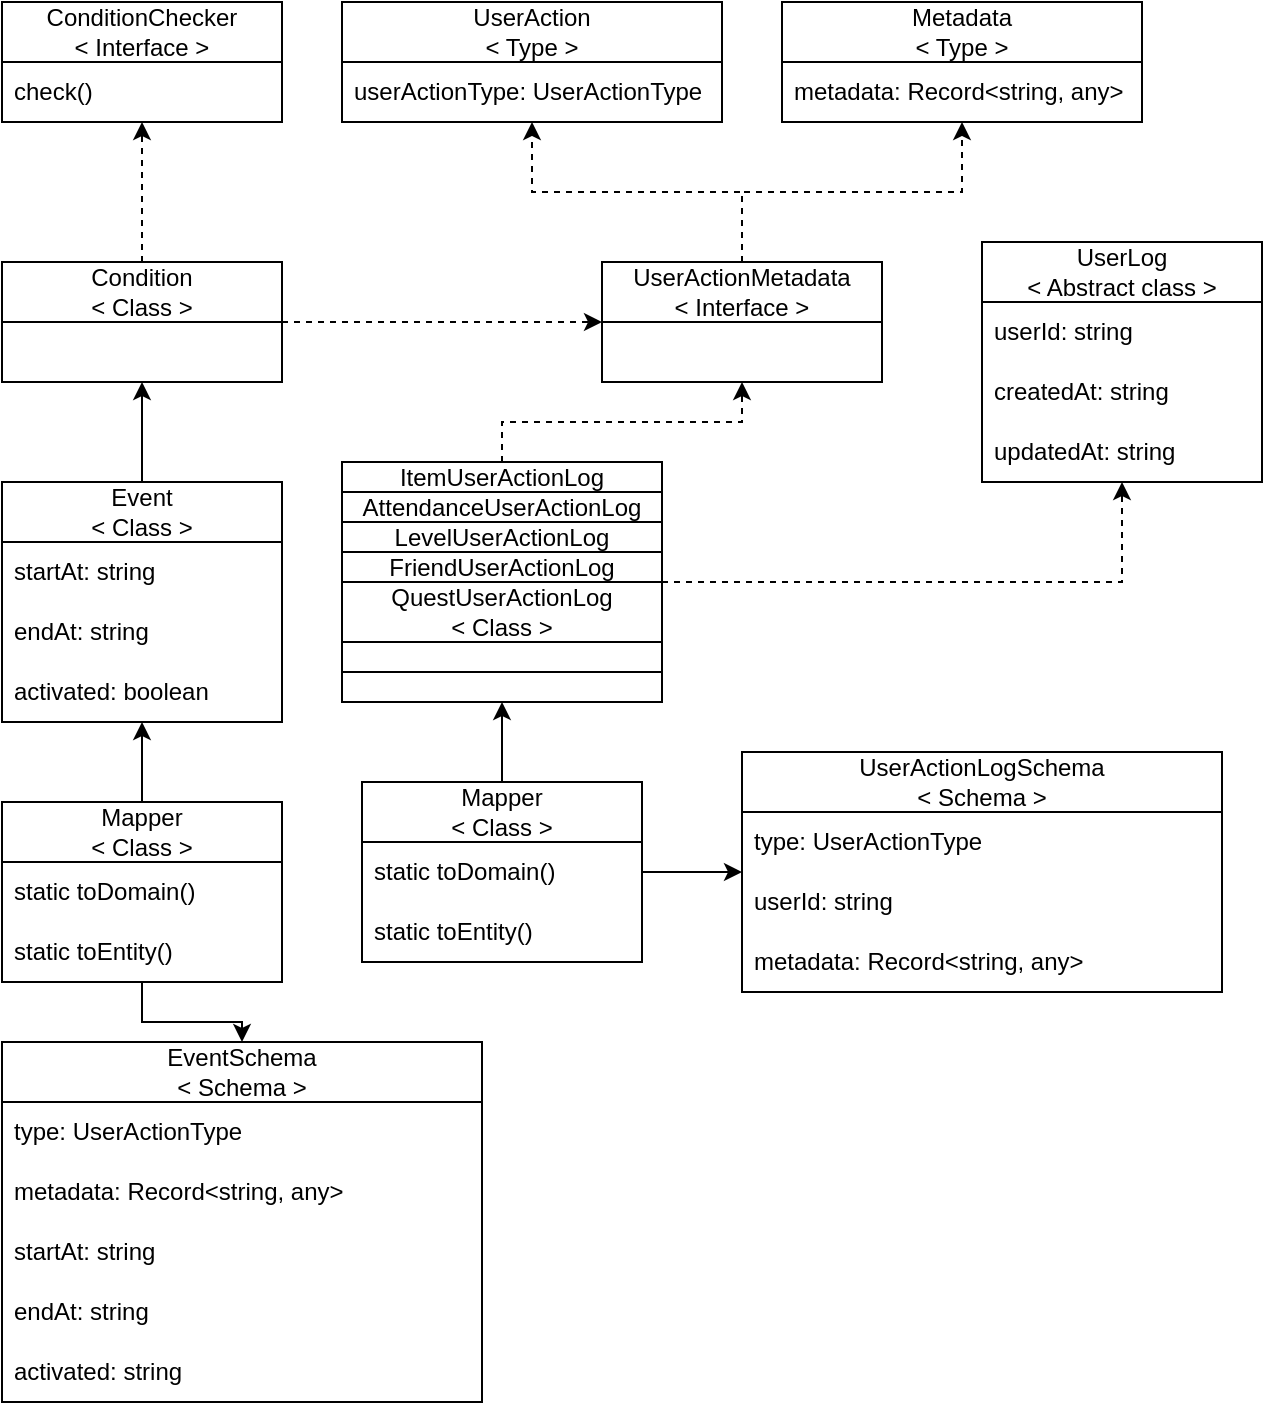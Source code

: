 <mxfile version="27.0.5">
  <diagram id="C5RBs43oDa-KdzZeNtuy" name="Page-1">
    <mxGraphModel dx="1183" dy="776" grid="1" gridSize="10" guides="1" tooltips="1" connect="1" arrows="1" fold="1" page="1" pageScale="1" pageWidth="827" pageHeight="1169" math="0" shadow="0">
      <root>
        <mxCell id="WIyWlLk6GJQsqaUBKTNV-0" />
        <mxCell id="WIyWlLk6GJQsqaUBKTNV-1" parent="WIyWlLk6GJQsqaUBKTNV-0" />
        <mxCell id="ZpBUjElCxxWPWs5gjXq1-1" value="ConditionChecker&lt;div&gt;&amp;lt; Interface &amp;gt;&lt;/div&gt;" style="swimlane;fontStyle=0;childLayout=stackLayout;horizontal=1;startSize=30;horizontalStack=0;resizeParent=1;resizeParentMax=0;resizeLast=0;collapsible=1;marginBottom=0;whiteSpace=wrap;html=1;" vertex="1" parent="WIyWlLk6GJQsqaUBKTNV-1">
          <mxGeometry x="120" y="160" width="140" height="60" as="geometry" />
        </mxCell>
        <mxCell id="ZpBUjElCxxWPWs5gjXq1-2" value="check()" style="text;strokeColor=none;fillColor=none;align=left;verticalAlign=middle;spacingLeft=4;spacingRight=4;overflow=hidden;points=[[0,0.5],[1,0.5]];portConstraint=eastwest;rotatable=0;whiteSpace=wrap;html=1;" vertex="1" parent="ZpBUjElCxxWPWs5gjXq1-1">
          <mxGeometry y="30" width="140" height="30" as="geometry" />
        </mxCell>
        <mxCell id="ZpBUjElCxxWPWs5gjXq1-6" value="UserAction&lt;div&gt;&amp;lt; Type &amp;gt;&lt;/div&gt;" style="swimlane;fontStyle=0;childLayout=stackLayout;horizontal=1;startSize=30;horizontalStack=0;resizeParent=1;resizeParentMax=0;resizeLast=0;collapsible=1;marginBottom=0;whiteSpace=wrap;html=1;" vertex="1" parent="WIyWlLk6GJQsqaUBKTNV-1">
          <mxGeometry x="290" y="160" width="190" height="60" as="geometry" />
        </mxCell>
        <mxCell id="ZpBUjElCxxWPWs5gjXq1-7" value="userActionType: UserActionType" style="text;strokeColor=none;fillColor=none;align=left;verticalAlign=middle;spacingLeft=4;spacingRight=4;overflow=hidden;points=[[0,0.5],[1,0.5]];portConstraint=eastwest;rotatable=0;whiteSpace=wrap;html=1;" vertex="1" parent="ZpBUjElCxxWPWs5gjXq1-6">
          <mxGeometry y="30" width="190" height="30" as="geometry" />
        </mxCell>
        <mxCell id="ZpBUjElCxxWPWs5gjXq1-11" value="Metadata&lt;div&gt;&amp;lt; Type &amp;gt;&lt;/div&gt;" style="swimlane;fontStyle=0;childLayout=stackLayout;horizontal=1;startSize=30;horizontalStack=0;resizeParent=1;resizeParentMax=0;resizeLast=0;collapsible=1;marginBottom=0;whiteSpace=wrap;html=1;" vertex="1" parent="WIyWlLk6GJQsqaUBKTNV-1">
          <mxGeometry x="510" y="160" width="180" height="60" as="geometry" />
        </mxCell>
        <mxCell id="ZpBUjElCxxWPWs5gjXq1-14" value="metadata: Record&amp;lt;string, any&amp;gt;" style="text;strokeColor=none;fillColor=none;align=left;verticalAlign=middle;spacingLeft=4;spacingRight=4;overflow=hidden;points=[[0,0.5],[1,0.5]];portConstraint=eastwest;rotatable=0;whiteSpace=wrap;html=1;" vertex="1" parent="ZpBUjElCxxWPWs5gjXq1-11">
          <mxGeometry y="30" width="180" height="30" as="geometry" />
        </mxCell>
        <mxCell id="ZpBUjElCxxWPWs5gjXq1-20" style="edgeStyle=orthogonalEdgeStyle;rounded=0;orthogonalLoop=1;jettySize=auto;html=1;dashed=1;" edge="1" parent="WIyWlLk6GJQsqaUBKTNV-1" source="ZpBUjElCxxWPWs5gjXq1-15" target="ZpBUjElCxxWPWs5gjXq1-6">
          <mxGeometry relative="1" as="geometry" />
        </mxCell>
        <mxCell id="ZpBUjElCxxWPWs5gjXq1-21" style="edgeStyle=orthogonalEdgeStyle;rounded=0;orthogonalLoop=1;jettySize=auto;html=1;dashed=1;" edge="1" parent="WIyWlLk6GJQsqaUBKTNV-1" source="ZpBUjElCxxWPWs5gjXq1-15" target="ZpBUjElCxxWPWs5gjXq1-11">
          <mxGeometry relative="1" as="geometry" />
        </mxCell>
        <mxCell id="ZpBUjElCxxWPWs5gjXq1-15" value="UserActionMetadata&lt;div&gt;&amp;lt; Interface &amp;gt;&lt;/div&gt;" style="swimlane;fontStyle=0;childLayout=stackLayout;horizontal=1;startSize=30;horizontalStack=0;resizeParent=1;resizeParentMax=0;resizeLast=0;collapsible=1;marginBottom=0;whiteSpace=wrap;html=1;" vertex="1" parent="WIyWlLk6GJQsqaUBKTNV-1">
          <mxGeometry x="420" y="290" width="140" height="60" as="geometry" />
        </mxCell>
        <mxCell id="ZpBUjElCxxWPWs5gjXq1-22" value="UserLog&lt;div&gt;&amp;lt; Abstract class &amp;gt;&lt;/div&gt;" style="swimlane;fontStyle=0;childLayout=stackLayout;horizontal=1;startSize=30;horizontalStack=0;resizeParent=1;resizeParentMax=0;resizeLast=0;collapsible=1;marginBottom=0;whiteSpace=wrap;html=1;" vertex="1" parent="WIyWlLk6GJQsqaUBKTNV-1">
          <mxGeometry x="610" y="280" width="140" height="120" as="geometry" />
        </mxCell>
        <mxCell id="ZpBUjElCxxWPWs5gjXq1-23" value="userId: string" style="text;strokeColor=none;fillColor=none;align=left;verticalAlign=middle;spacingLeft=4;spacingRight=4;overflow=hidden;points=[[0,0.5],[1,0.5]];portConstraint=eastwest;rotatable=0;whiteSpace=wrap;html=1;" vertex="1" parent="ZpBUjElCxxWPWs5gjXq1-22">
          <mxGeometry y="30" width="140" height="30" as="geometry" />
        </mxCell>
        <mxCell id="ZpBUjElCxxWPWs5gjXq1-24" value="createdAt: string" style="text;strokeColor=none;fillColor=none;align=left;verticalAlign=middle;spacingLeft=4;spacingRight=4;overflow=hidden;points=[[0,0.5],[1,0.5]];portConstraint=eastwest;rotatable=0;whiteSpace=wrap;html=1;" vertex="1" parent="ZpBUjElCxxWPWs5gjXq1-22">
          <mxGeometry y="60" width="140" height="30" as="geometry" />
        </mxCell>
        <mxCell id="ZpBUjElCxxWPWs5gjXq1-25" value="updatedAt: string" style="text;strokeColor=none;fillColor=none;align=left;verticalAlign=middle;spacingLeft=4;spacingRight=4;overflow=hidden;points=[[0,0.5],[1,0.5]];portConstraint=eastwest;rotatable=0;whiteSpace=wrap;html=1;" vertex="1" parent="ZpBUjElCxxWPWs5gjXq1-22">
          <mxGeometry y="90" width="140" height="30" as="geometry" />
        </mxCell>
        <mxCell id="ZpBUjElCxxWPWs5gjXq1-35" value="" style="group" vertex="1" connectable="0" parent="WIyWlLk6GJQsqaUBKTNV-1">
          <mxGeometry x="290" y="390" width="160" height="120" as="geometry" />
        </mxCell>
        <mxCell id="ZpBUjElCxxWPWs5gjXq1-26" value="ItemUserActionLog&lt;div&gt;&amp;lt; Class &amp;gt;&lt;/div&gt;" style="swimlane;fontStyle=0;childLayout=stackLayout;horizontal=1;startSize=30;horizontalStack=0;resizeParent=1;resizeParentMax=0;resizeLast=0;collapsible=1;marginBottom=0;whiteSpace=wrap;html=1;" vertex="1" parent="ZpBUjElCxxWPWs5gjXq1-35">
          <mxGeometry width="160" height="60" as="geometry" />
        </mxCell>
        <mxCell id="ZpBUjElCxxWPWs5gjXq1-30" value="AttendanceUserActionLog&lt;div&gt;&amp;lt; Class &amp;gt;&lt;/div&gt;" style="swimlane;fontStyle=0;childLayout=stackLayout;horizontal=1;startSize=30;horizontalStack=0;resizeParent=1;resizeParentMax=0;resizeLast=0;collapsible=1;marginBottom=0;whiteSpace=wrap;html=1;" vertex="1" parent="ZpBUjElCxxWPWs5gjXq1-35">
          <mxGeometry y="15" width="160" height="60" as="geometry" />
        </mxCell>
        <mxCell id="ZpBUjElCxxWPWs5gjXq1-31" value="Level&lt;span style=&quot;background-color: transparent; color: light-dark(rgb(0, 0, 0), rgb(255, 255, 255));&quot;&gt;UserActionLog&lt;/span&gt;&lt;div&gt;&lt;div&gt;&amp;lt; Class &amp;gt;&lt;/div&gt;&lt;/div&gt;" style="swimlane;fontStyle=0;childLayout=stackLayout;horizontal=1;startSize=30;horizontalStack=0;resizeParent=1;resizeParentMax=0;resizeLast=0;collapsible=1;marginBottom=0;whiteSpace=wrap;html=1;" vertex="1" parent="ZpBUjElCxxWPWs5gjXq1-35">
          <mxGeometry y="30" width="160" height="60" as="geometry" />
        </mxCell>
        <mxCell id="ZpBUjElCxxWPWs5gjXq1-32" value="FriendUserActionLog&lt;div&gt;&amp;lt; Class &amp;gt;&lt;/div&gt;" style="swimlane;fontStyle=0;childLayout=stackLayout;horizontal=1;startSize=30;horizontalStack=0;resizeParent=1;resizeParentMax=0;resizeLast=0;collapsible=1;marginBottom=0;whiteSpace=wrap;html=1;" vertex="1" parent="ZpBUjElCxxWPWs5gjXq1-35">
          <mxGeometry y="45" width="160" height="60" as="geometry" />
        </mxCell>
        <mxCell id="ZpBUjElCxxWPWs5gjXq1-33" value="QuestUserActionLog&lt;div&gt;&amp;lt; Class &amp;gt;&lt;/div&gt;" style="swimlane;fontStyle=0;childLayout=stackLayout;horizontal=1;startSize=30;horizontalStack=0;resizeParent=1;resizeParentMax=0;resizeLast=0;collapsible=1;marginBottom=0;whiteSpace=wrap;html=1;" vertex="1" parent="ZpBUjElCxxWPWs5gjXq1-35">
          <mxGeometry y="60" width="160" height="60" as="geometry" />
        </mxCell>
        <mxCell id="ZpBUjElCxxWPWs5gjXq1-42" style="edgeStyle=orthogonalEdgeStyle;rounded=0;orthogonalLoop=1;jettySize=auto;html=1;dashed=1;" edge="1" parent="WIyWlLk6GJQsqaUBKTNV-1" source="ZpBUjElCxxWPWs5gjXq1-38" target="ZpBUjElCxxWPWs5gjXq1-1">
          <mxGeometry relative="1" as="geometry" />
        </mxCell>
        <mxCell id="ZpBUjElCxxWPWs5gjXq1-43" style="edgeStyle=orthogonalEdgeStyle;rounded=0;orthogonalLoop=1;jettySize=auto;html=1;dashed=1;" edge="1" parent="WIyWlLk6GJQsqaUBKTNV-1" source="ZpBUjElCxxWPWs5gjXq1-38" target="ZpBUjElCxxWPWs5gjXq1-15">
          <mxGeometry relative="1" as="geometry" />
        </mxCell>
        <mxCell id="ZpBUjElCxxWPWs5gjXq1-38" value="Condition&lt;div&gt;&amp;lt; Class &amp;gt;&lt;/div&gt;" style="swimlane;fontStyle=0;childLayout=stackLayout;horizontal=1;startSize=30;horizontalStack=0;resizeParent=1;resizeParentMax=0;resizeLast=0;collapsible=1;marginBottom=0;whiteSpace=wrap;html=1;" vertex="1" parent="WIyWlLk6GJQsqaUBKTNV-1">
          <mxGeometry x="120" y="290" width="140" height="60" as="geometry" />
        </mxCell>
        <mxCell id="ZpBUjElCxxWPWs5gjXq1-48" style="edgeStyle=orthogonalEdgeStyle;rounded=0;orthogonalLoop=1;jettySize=auto;html=1;" edge="1" parent="WIyWlLk6GJQsqaUBKTNV-1" source="ZpBUjElCxxWPWs5gjXq1-44" target="ZpBUjElCxxWPWs5gjXq1-38">
          <mxGeometry relative="1" as="geometry" />
        </mxCell>
        <mxCell id="ZpBUjElCxxWPWs5gjXq1-44" value="Event&lt;div&gt;&amp;lt; Class &amp;gt;&lt;/div&gt;" style="swimlane;fontStyle=0;childLayout=stackLayout;horizontal=1;startSize=30;horizontalStack=0;resizeParent=1;resizeParentMax=0;resizeLast=0;collapsible=1;marginBottom=0;whiteSpace=wrap;html=1;" vertex="1" parent="WIyWlLk6GJQsqaUBKTNV-1">
          <mxGeometry x="120" y="400" width="140" height="120" as="geometry" />
        </mxCell>
        <mxCell id="ZpBUjElCxxWPWs5gjXq1-45" value="startAt: string" style="text;strokeColor=none;fillColor=none;align=left;verticalAlign=middle;spacingLeft=4;spacingRight=4;overflow=hidden;points=[[0,0.5],[1,0.5]];portConstraint=eastwest;rotatable=0;whiteSpace=wrap;html=1;" vertex="1" parent="ZpBUjElCxxWPWs5gjXq1-44">
          <mxGeometry y="30" width="140" height="30" as="geometry" />
        </mxCell>
        <mxCell id="ZpBUjElCxxWPWs5gjXq1-46" value="endAt: string" style="text;strokeColor=none;fillColor=none;align=left;verticalAlign=middle;spacingLeft=4;spacingRight=4;overflow=hidden;points=[[0,0.5],[1,0.5]];portConstraint=eastwest;rotatable=0;whiteSpace=wrap;html=1;" vertex="1" parent="ZpBUjElCxxWPWs5gjXq1-44">
          <mxGeometry y="60" width="140" height="30" as="geometry" />
        </mxCell>
        <mxCell id="ZpBUjElCxxWPWs5gjXq1-47" value="activated: boolean" style="text;strokeColor=none;fillColor=none;align=left;verticalAlign=middle;spacingLeft=4;spacingRight=4;overflow=hidden;points=[[0,0.5],[1,0.5]];portConstraint=eastwest;rotatable=0;whiteSpace=wrap;html=1;" vertex="1" parent="ZpBUjElCxxWPWs5gjXq1-44">
          <mxGeometry y="90" width="140" height="30" as="geometry" />
        </mxCell>
        <mxCell id="ZpBUjElCxxWPWs5gjXq1-65" style="edgeStyle=orthogonalEdgeStyle;rounded=0;orthogonalLoop=1;jettySize=auto;html=1;" edge="1" parent="WIyWlLk6GJQsqaUBKTNV-1" source="ZpBUjElCxxWPWs5gjXq1-55" target="ZpBUjElCxxWPWs5gjXq1-44">
          <mxGeometry relative="1" as="geometry" />
        </mxCell>
        <mxCell id="ZpBUjElCxxWPWs5gjXq1-66" style="edgeStyle=orthogonalEdgeStyle;rounded=0;orthogonalLoop=1;jettySize=auto;html=1;" edge="1" parent="WIyWlLk6GJQsqaUBKTNV-1" source="ZpBUjElCxxWPWs5gjXq1-55" target="ZpBUjElCxxWPWs5gjXq1-59">
          <mxGeometry relative="1" as="geometry" />
        </mxCell>
        <mxCell id="ZpBUjElCxxWPWs5gjXq1-55" value="Mapper&lt;div&gt;&amp;lt; Class &amp;gt;&lt;/div&gt;" style="swimlane;fontStyle=0;childLayout=stackLayout;horizontal=1;startSize=30;horizontalStack=0;resizeParent=1;resizeParentMax=0;resizeLast=0;collapsible=1;marginBottom=0;whiteSpace=wrap;html=1;" vertex="1" parent="WIyWlLk6GJQsqaUBKTNV-1">
          <mxGeometry x="120" y="560" width="140" height="90" as="geometry" />
        </mxCell>
        <mxCell id="ZpBUjElCxxWPWs5gjXq1-56" value="static toDomain()" style="text;strokeColor=none;fillColor=none;align=left;verticalAlign=middle;spacingLeft=4;spacingRight=4;overflow=hidden;points=[[0,0.5],[1,0.5]];portConstraint=eastwest;rotatable=0;whiteSpace=wrap;html=1;" vertex="1" parent="ZpBUjElCxxWPWs5gjXq1-55">
          <mxGeometry y="30" width="140" height="30" as="geometry" />
        </mxCell>
        <mxCell id="ZpBUjElCxxWPWs5gjXq1-57" value="static toEntity()" style="text;strokeColor=none;fillColor=none;align=left;verticalAlign=middle;spacingLeft=4;spacingRight=4;overflow=hidden;points=[[0,0.5],[1,0.5]];portConstraint=eastwest;rotatable=0;whiteSpace=wrap;html=1;" vertex="1" parent="ZpBUjElCxxWPWs5gjXq1-55">
          <mxGeometry y="60" width="140" height="30" as="geometry" />
        </mxCell>
        <mxCell id="ZpBUjElCxxWPWs5gjXq1-59" value="EventSchema&lt;div&gt;&amp;lt; Schema &amp;gt;&lt;/div&gt;" style="swimlane;fontStyle=0;childLayout=stackLayout;horizontal=1;startSize=30;horizontalStack=0;resizeParent=1;resizeParentMax=0;resizeLast=0;collapsible=1;marginBottom=0;whiteSpace=wrap;html=1;" vertex="1" parent="WIyWlLk6GJQsqaUBKTNV-1">
          <mxGeometry x="120" y="680" width="240" height="180" as="geometry" />
        </mxCell>
        <mxCell id="ZpBUjElCxxWPWs5gjXq1-60" value="type: UserActionType" style="text;strokeColor=none;fillColor=none;align=left;verticalAlign=middle;spacingLeft=4;spacingRight=4;overflow=hidden;points=[[0,0.5],[1,0.5]];portConstraint=eastwest;rotatable=0;whiteSpace=wrap;html=1;" vertex="1" parent="ZpBUjElCxxWPWs5gjXq1-59">
          <mxGeometry y="30" width="240" height="30" as="geometry" />
        </mxCell>
        <mxCell id="ZpBUjElCxxWPWs5gjXq1-61" value="metadata: Record&amp;lt;string, any&amp;gt;" style="text;strokeColor=none;fillColor=none;align=left;verticalAlign=middle;spacingLeft=4;spacingRight=4;overflow=hidden;points=[[0,0.5],[1,0.5]];portConstraint=eastwest;rotatable=0;whiteSpace=wrap;html=1;" vertex="1" parent="ZpBUjElCxxWPWs5gjXq1-59">
          <mxGeometry y="60" width="240" height="30" as="geometry" />
        </mxCell>
        <mxCell id="ZpBUjElCxxWPWs5gjXq1-64" value="startAt: string" style="text;strokeColor=none;fillColor=none;align=left;verticalAlign=middle;spacingLeft=4;spacingRight=4;overflow=hidden;points=[[0,0.5],[1,0.5]];portConstraint=eastwest;rotatable=0;whiteSpace=wrap;html=1;" vertex="1" parent="ZpBUjElCxxWPWs5gjXq1-59">
          <mxGeometry y="90" width="240" height="30" as="geometry" />
        </mxCell>
        <mxCell id="ZpBUjElCxxWPWs5gjXq1-63" value="endAt: string" style="text;strokeColor=none;fillColor=none;align=left;verticalAlign=middle;spacingLeft=4;spacingRight=4;overflow=hidden;points=[[0,0.5],[1,0.5]];portConstraint=eastwest;rotatable=0;whiteSpace=wrap;html=1;" vertex="1" parent="ZpBUjElCxxWPWs5gjXq1-59">
          <mxGeometry y="120" width="240" height="30" as="geometry" />
        </mxCell>
        <mxCell id="ZpBUjElCxxWPWs5gjXq1-62" value="activated: string" style="text;strokeColor=none;fillColor=none;align=left;verticalAlign=middle;spacingLeft=4;spacingRight=4;overflow=hidden;points=[[0,0.5],[1,0.5]];portConstraint=eastwest;rotatable=0;whiteSpace=wrap;html=1;" vertex="1" parent="ZpBUjElCxxWPWs5gjXq1-59">
          <mxGeometry y="150" width="240" height="30" as="geometry" />
        </mxCell>
        <mxCell id="ZpBUjElCxxWPWs5gjXq1-76" style="edgeStyle=orthogonalEdgeStyle;rounded=0;orthogonalLoop=1;jettySize=auto;html=1;" edge="1" parent="WIyWlLk6GJQsqaUBKTNV-1" source="ZpBUjElCxxWPWs5gjXq1-67" target="ZpBUjElCxxWPWs5gjXq1-33">
          <mxGeometry relative="1" as="geometry" />
        </mxCell>
        <mxCell id="ZpBUjElCxxWPWs5gjXq1-77" style="edgeStyle=orthogonalEdgeStyle;rounded=0;orthogonalLoop=1;jettySize=auto;html=1;" edge="1" parent="WIyWlLk6GJQsqaUBKTNV-1" source="ZpBUjElCxxWPWs5gjXq1-67" target="ZpBUjElCxxWPWs5gjXq1-70">
          <mxGeometry relative="1" as="geometry" />
        </mxCell>
        <mxCell id="ZpBUjElCxxWPWs5gjXq1-67" value="Mapper&lt;div&gt;&amp;lt; Class &amp;gt;&lt;/div&gt;" style="swimlane;fontStyle=0;childLayout=stackLayout;horizontal=1;startSize=30;horizontalStack=0;resizeParent=1;resizeParentMax=0;resizeLast=0;collapsible=1;marginBottom=0;whiteSpace=wrap;html=1;" vertex="1" parent="WIyWlLk6GJQsqaUBKTNV-1">
          <mxGeometry x="300" y="550" width="140" height="90" as="geometry" />
        </mxCell>
        <mxCell id="ZpBUjElCxxWPWs5gjXq1-68" value="static toDomain()" style="text;strokeColor=none;fillColor=none;align=left;verticalAlign=middle;spacingLeft=4;spacingRight=4;overflow=hidden;points=[[0,0.5],[1,0.5]];portConstraint=eastwest;rotatable=0;whiteSpace=wrap;html=1;" vertex="1" parent="ZpBUjElCxxWPWs5gjXq1-67">
          <mxGeometry y="30" width="140" height="30" as="geometry" />
        </mxCell>
        <mxCell id="ZpBUjElCxxWPWs5gjXq1-69" value="static toEntity()" style="text;strokeColor=none;fillColor=none;align=left;verticalAlign=middle;spacingLeft=4;spacingRight=4;overflow=hidden;points=[[0,0.5],[1,0.5]];portConstraint=eastwest;rotatable=0;whiteSpace=wrap;html=1;" vertex="1" parent="ZpBUjElCxxWPWs5gjXq1-67">
          <mxGeometry y="60" width="140" height="30" as="geometry" />
        </mxCell>
        <mxCell id="ZpBUjElCxxWPWs5gjXq1-70" value="UserActionLogSchema&lt;div&gt;&amp;lt; Schema &amp;gt;&lt;/div&gt;" style="swimlane;fontStyle=0;childLayout=stackLayout;horizontal=1;startSize=30;horizontalStack=0;resizeParent=1;resizeParentMax=0;resizeLast=0;collapsible=1;marginBottom=0;whiteSpace=wrap;html=1;" vertex="1" parent="WIyWlLk6GJQsqaUBKTNV-1">
          <mxGeometry x="490" y="535" width="240" height="120" as="geometry" />
        </mxCell>
        <mxCell id="ZpBUjElCxxWPWs5gjXq1-71" value="type: UserActionType" style="text;strokeColor=none;fillColor=none;align=left;verticalAlign=middle;spacingLeft=4;spacingRight=4;overflow=hidden;points=[[0,0.5],[1,0.5]];portConstraint=eastwest;rotatable=0;whiteSpace=wrap;html=1;" vertex="1" parent="ZpBUjElCxxWPWs5gjXq1-70">
          <mxGeometry y="30" width="240" height="30" as="geometry" />
        </mxCell>
        <mxCell id="ZpBUjElCxxWPWs5gjXq1-73" value="userId: string" style="text;strokeColor=none;fillColor=none;align=left;verticalAlign=middle;spacingLeft=4;spacingRight=4;overflow=hidden;points=[[0,0.5],[1,0.5]];portConstraint=eastwest;rotatable=0;whiteSpace=wrap;html=1;" vertex="1" parent="ZpBUjElCxxWPWs5gjXq1-70">
          <mxGeometry y="60" width="240" height="30" as="geometry" />
        </mxCell>
        <mxCell id="ZpBUjElCxxWPWs5gjXq1-72" value="metadata: Record&amp;lt;string, any&amp;gt;" style="text;strokeColor=none;fillColor=none;align=left;verticalAlign=middle;spacingLeft=4;spacingRight=4;overflow=hidden;points=[[0,0.5],[1,0.5]];portConstraint=eastwest;rotatable=0;whiteSpace=wrap;html=1;" vertex="1" parent="ZpBUjElCxxWPWs5gjXq1-70">
          <mxGeometry y="90" width="240" height="30" as="geometry" />
        </mxCell>
        <mxCell id="ZpBUjElCxxWPWs5gjXq1-78" style="edgeStyle=orthogonalEdgeStyle;rounded=0;orthogonalLoop=1;jettySize=auto;html=1;dashed=1;" edge="1" parent="WIyWlLk6GJQsqaUBKTNV-1" source="ZpBUjElCxxWPWs5gjXq1-31" target="ZpBUjElCxxWPWs5gjXq1-22">
          <mxGeometry relative="1" as="geometry" />
        </mxCell>
        <mxCell id="ZpBUjElCxxWPWs5gjXq1-79" style="edgeStyle=orthogonalEdgeStyle;rounded=0;orthogonalLoop=1;jettySize=auto;html=1;dashed=1;" edge="1" parent="WIyWlLk6GJQsqaUBKTNV-1" source="ZpBUjElCxxWPWs5gjXq1-26" target="ZpBUjElCxxWPWs5gjXq1-15">
          <mxGeometry relative="1" as="geometry" />
        </mxCell>
      </root>
    </mxGraphModel>
  </diagram>
</mxfile>

